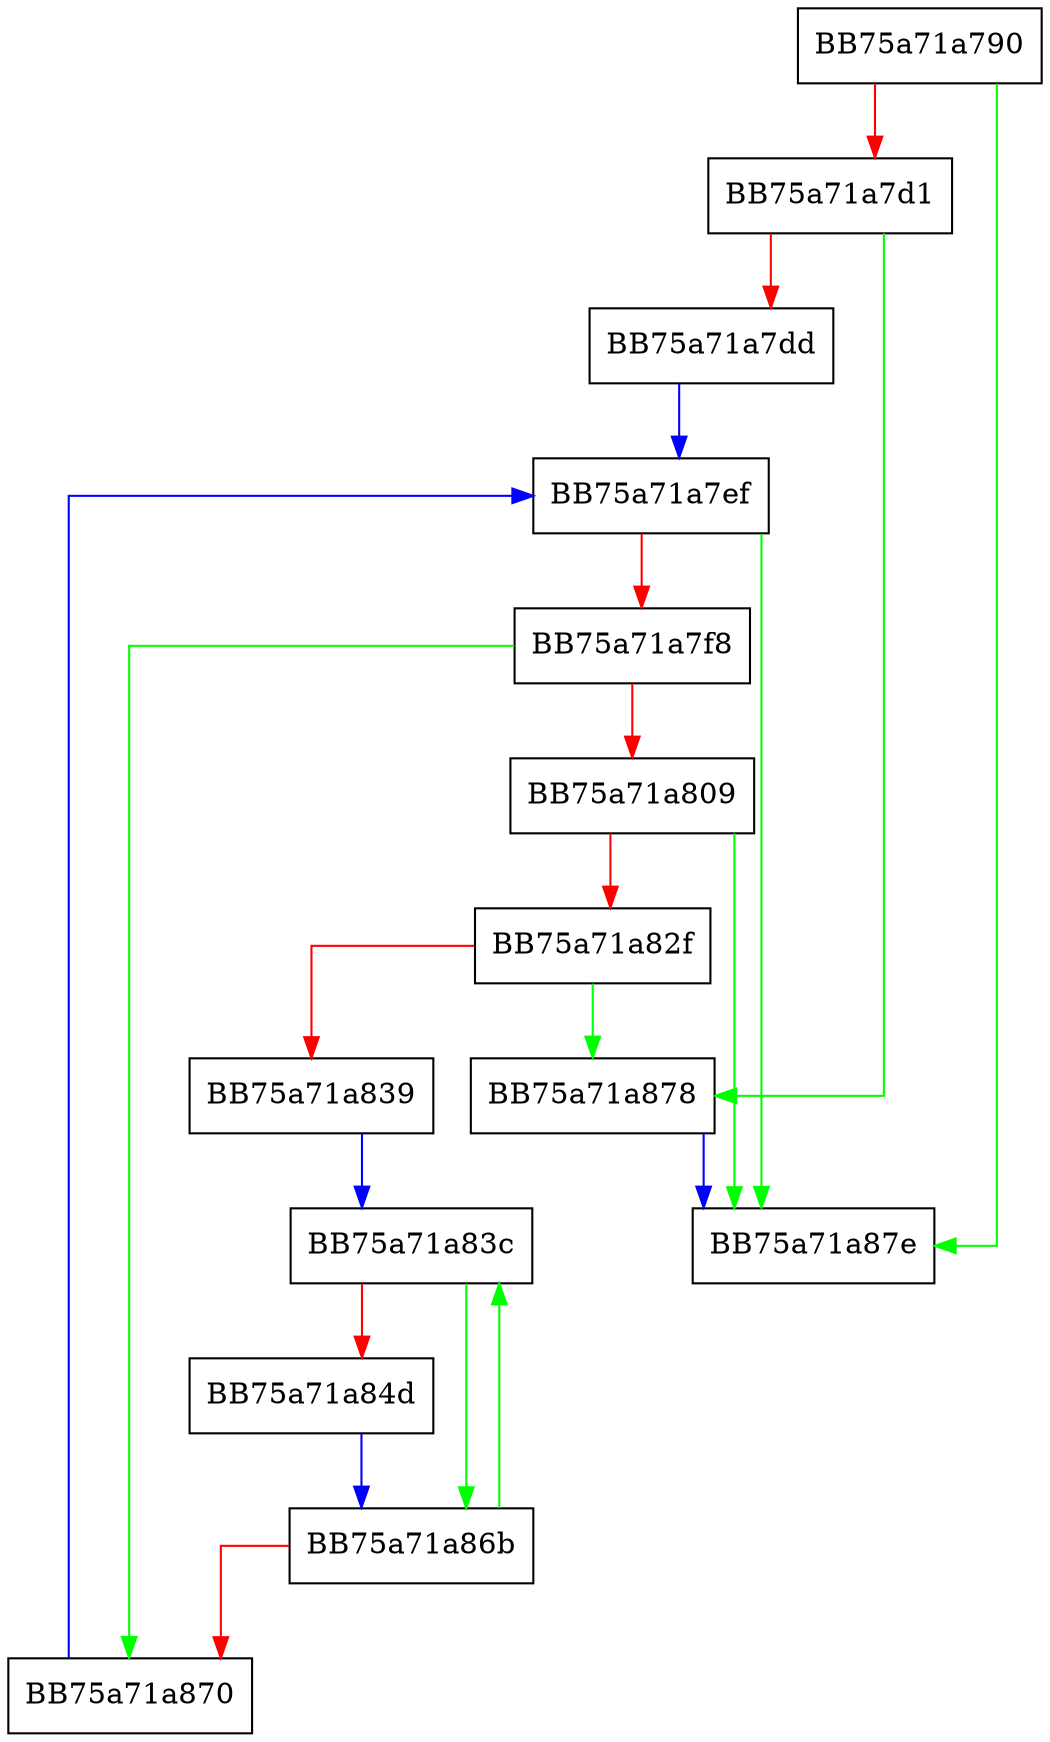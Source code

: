 digraph alpha_read {
  node [shape="box"];
  graph [splines=ortho];
  BB75a71a790 -> BB75a71a87e [color="green"];
  BB75a71a790 -> BB75a71a7d1 [color="red"];
  BB75a71a7d1 -> BB75a71a878 [color="green"];
  BB75a71a7d1 -> BB75a71a7dd [color="red"];
  BB75a71a7dd -> BB75a71a7ef [color="blue"];
  BB75a71a7ef -> BB75a71a87e [color="green"];
  BB75a71a7ef -> BB75a71a7f8 [color="red"];
  BB75a71a7f8 -> BB75a71a870 [color="green"];
  BB75a71a7f8 -> BB75a71a809 [color="red"];
  BB75a71a809 -> BB75a71a87e [color="green"];
  BB75a71a809 -> BB75a71a82f [color="red"];
  BB75a71a82f -> BB75a71a878 [color="green"];
  BB75a71a82f -> BB75a71a839 [color="red"];
  BB75a71a839 -> BB75a71a83c [color="blue"];
  BB75a71a83c -> BB75a71a86b [color="green"];
  BB75a71a83c -> BB75a71a84d [color="red"];
  BB75a71a84d -> BB75a71a86b [color="blue"];
  BB75a71a86b -> BB75a71a83c [color="green"];
  BB75a71a86b -> BB75a71a870 [color="red"];
  BB75a71a870 -> BB75a71a7ef [color="blue"];
  BB75a71a878 -> BB75a71a87e [color="blue"];
}
